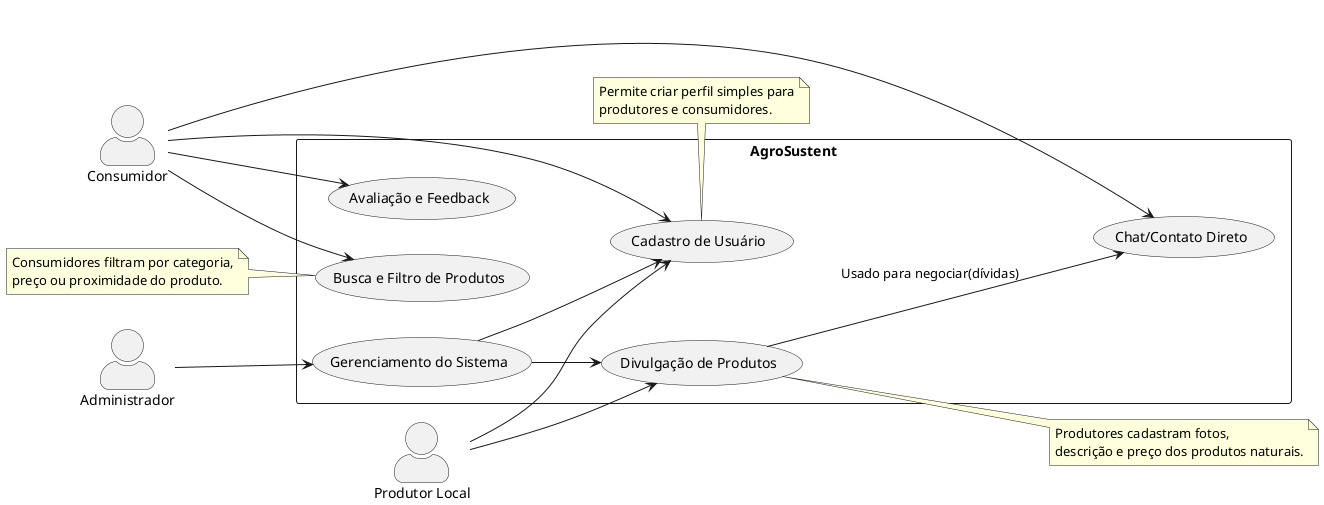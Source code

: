 @startuml AgroSustent

left to right direction
skinparam packageStyle rectangle
skinparam actorStyle awesome

actor "Produtor Local" as Produtor
actor "Consumidor" as Consumidor
actor "Administrador" as Admin

rectangle "AgroSustent" {
  
  (Cadastro de Usuário) as Cadastro
  (Divulgação de Produtos) as Divulgacao
  (Busca e Filtro de Produtos) as Busca
  (Chat/Contato Direto) as Chat
  (Avaliação e Feedback) as Feedback
  (Gerenciamento do Sistema) as Gerenciamento

  Produtor --> Cadastro
  Consumidor --> Cadastro

  Produtor --> Divulgacao
  Consumidor --> Busca
  Consumidor --> Chat
  Consumidor --> Feedback

  Divulgacao --> Chat : "Usado para negociar(dívidas)"

  Admin --> Gerenciamento
  Gerenciamento --> Cadastro
  Gerenciamento --> Divulgacao
}

note bottom of Cadastro
Permite criar perfil simples para
produtores e consumidores.
end note

note right of Divulgacao
Produtores cadastram fotos,
descrição e preço dos produtos naturais.
end note

note left of Busca
Consumidores filtram por categoria,
preço ou proximidade do produto.
end note

@enduml
